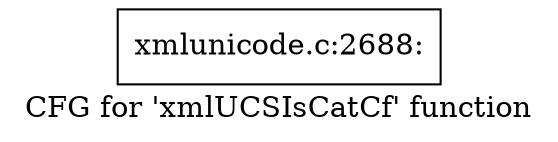 digraph "CFG for 'xmlUCSIsCatCf' function" {
	label="CFG for 'xmlUCSIsCatCf' function";

	Node0x4eb23f0 [shape=record,label="{xmlunicode.c:2688:}"];
}

